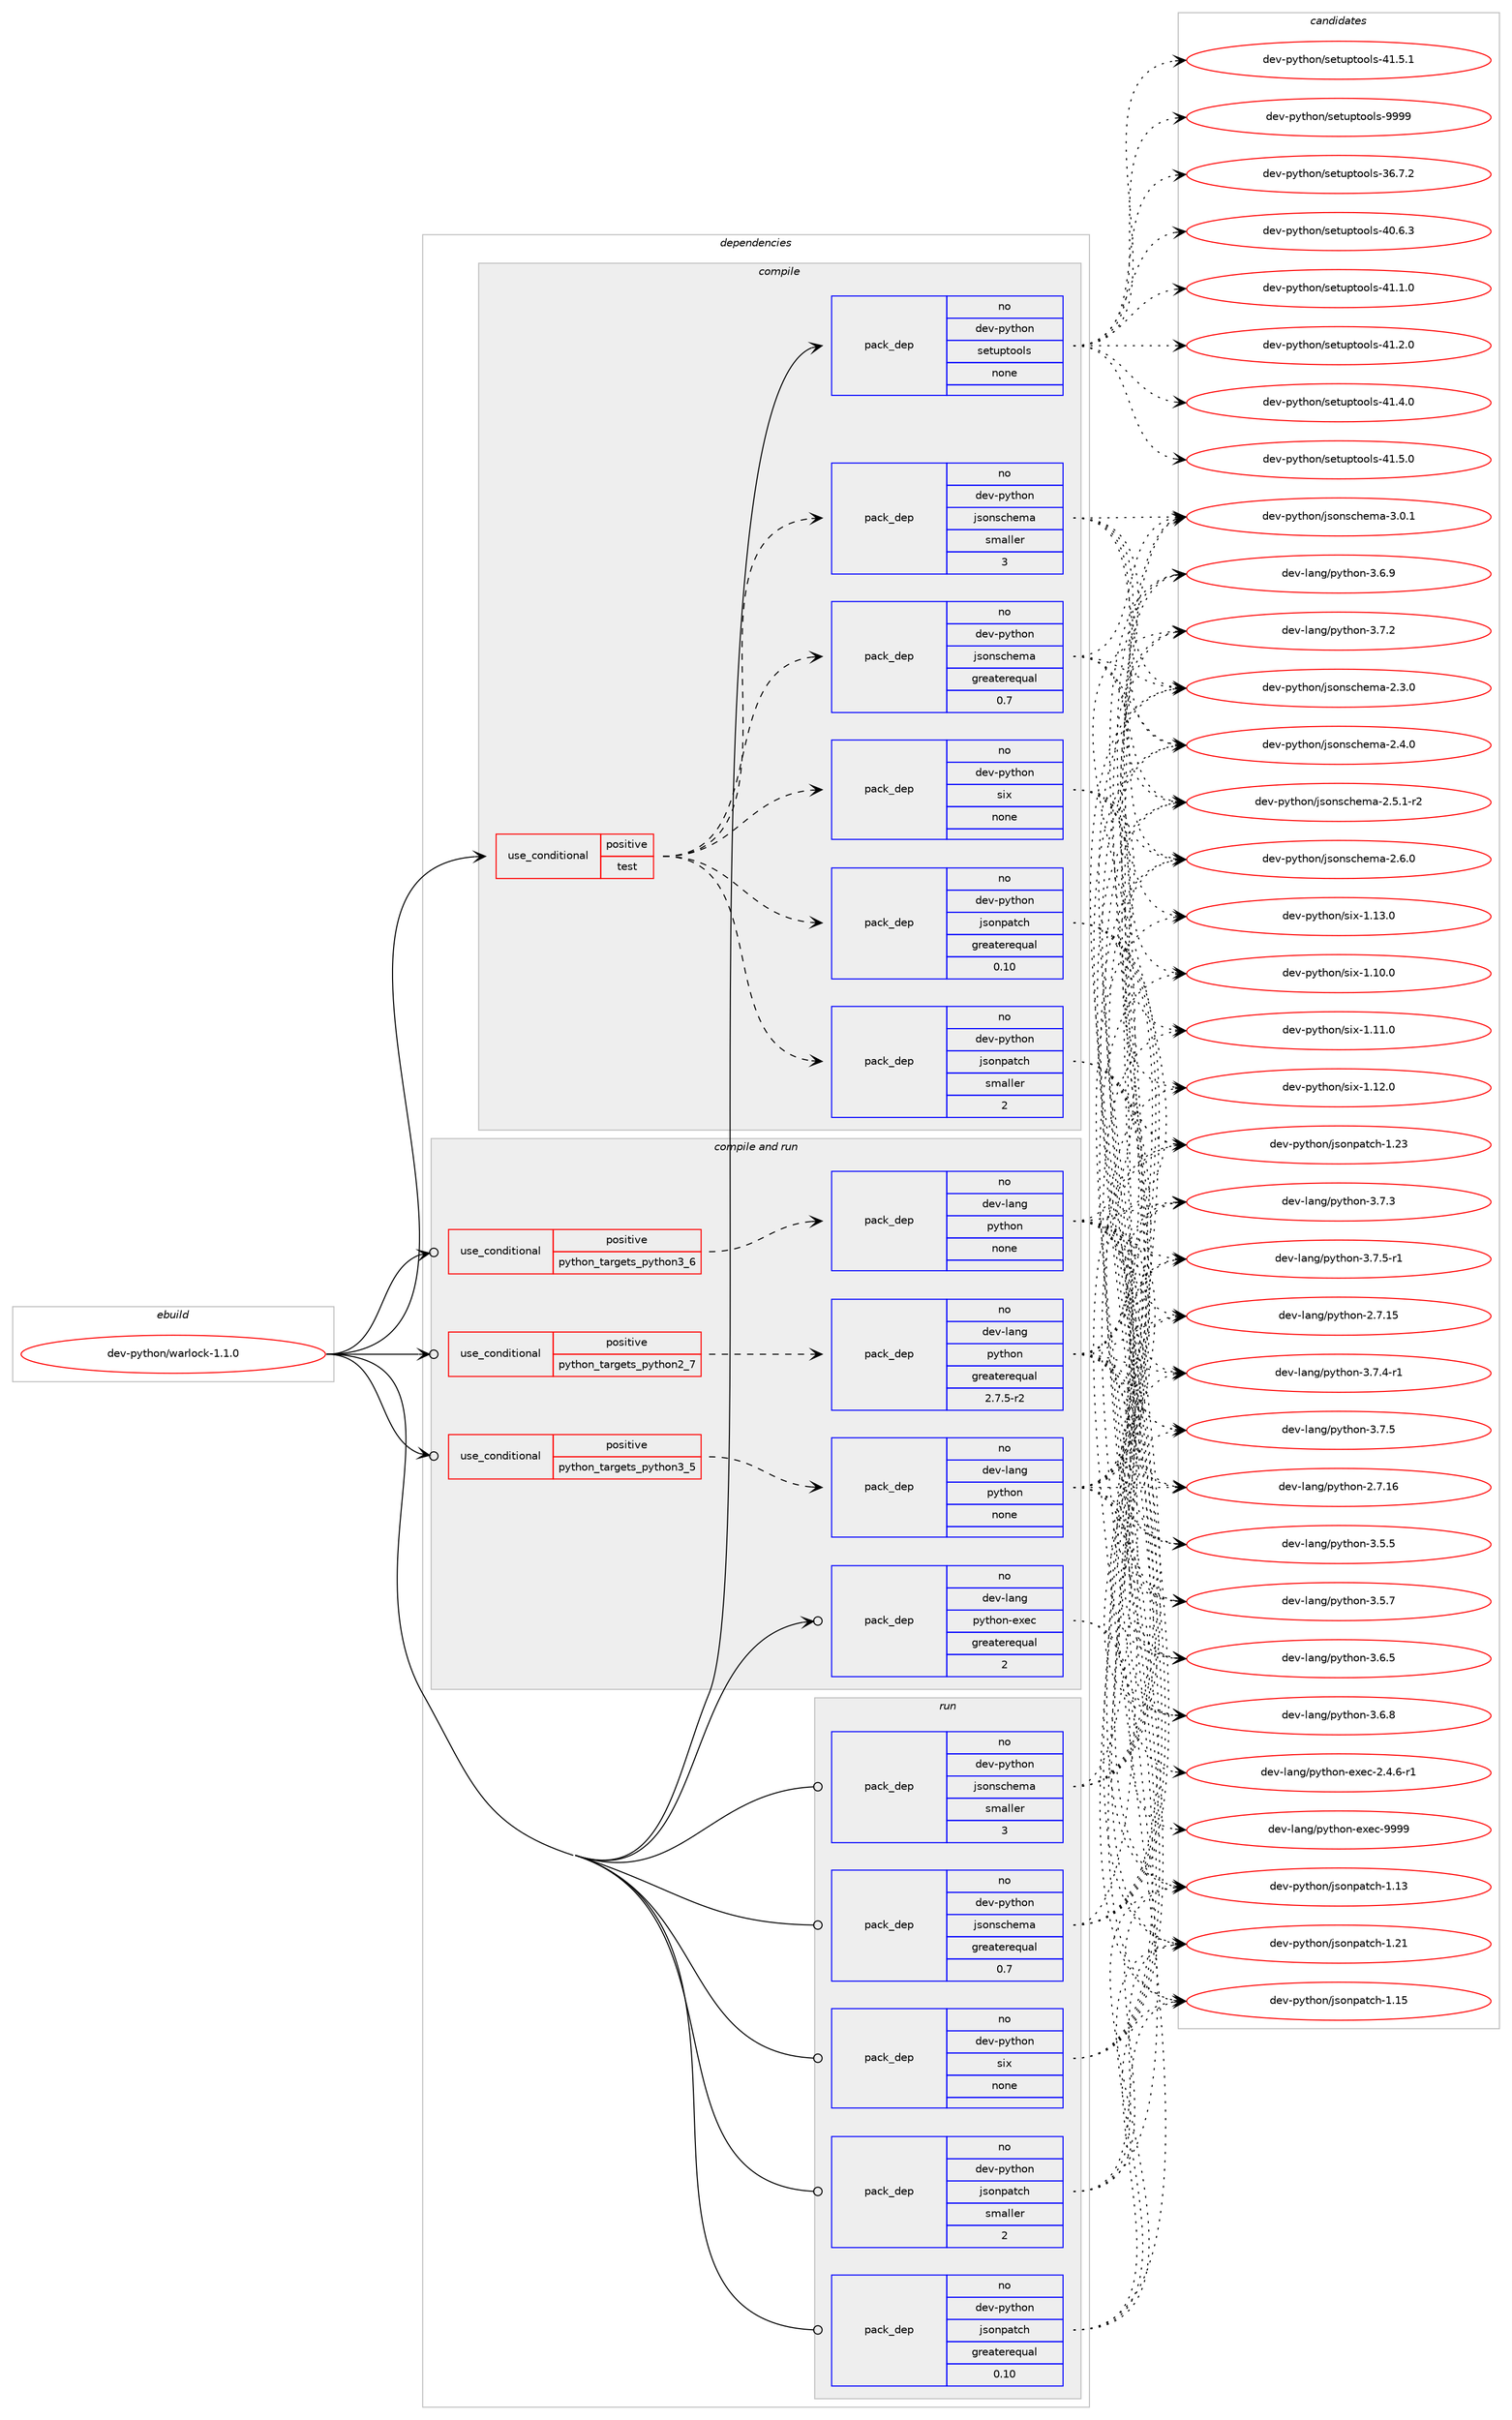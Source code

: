 digraph prolog {

# *************
# Graph options
# *************

newrank=true;
concentrate=true;
compound=true;
graph [rankdir=LR,fontname=Helvetica,fontsize=10,ranksep=1.5];#, ranksep=2.5, nodesep=0.2];
edge  [arrowhead=vee];
node  [fontname=Helvetica,fontsize=10];

# **********
# The ebuild
# **********

subgraph cluster_leftcol {
color=gray;
rank=same;
label=<<i>ebuild</i>>;
id [label="dev-python/warlock-1.1.0", color=red, width=4, href="../dev-python/warlock-1.1.0.svg"];
}

# ****************
# The dependencies
# ****************

subgraph cluster_midcol {
color=gray;
label=<<i>dependencies</i>>;
subgraph cluster_compile {
fillcolor="#eeeeee";
style=filled;
label=<<i>compile</i>>;
subgraph cond151227 {
dependency643236 [label=<<TABLE BORDER="0" CELLBORDER="1" CELLSPACING="0" CELLPADDING="4"><TR><TD ROWSPAN="3" CELLPADDING="10">use_conditional</TD></TR><TR><TD>positive</TD></TR><TR><TD>test</TD></TR></TABLE>>, shape=none, color=red];
subgraph pack480120 {
dependency643237 [label=<<TABLE BORDER="0" CELLBORDER="1" CELLSPACING="0" CELLPADDING="4" WIDTH="220"><TR><TD ROWSPAN="6" CELLPADDING="30">pack_dep</TD></TR><TR><TD WIDTH="110">no</TD></TR><TR><TD>dev-python</TD></TR><TR><TD>six</TD></TR><TR><TD>none</TD></TR><TR><TD></TD></TR></TABLE>>, shape=none, color=blue];
}
dependency643236:e -> dependency643237:w [weight=20,style="dashed",arrowhead="vee"];
subgraph pack480121 {
dependency643238 [label=<<TABLE BORDER="0" CELLBORDER="1" CELLSPACING="0" CELLPADDING="4" WIDTH="220"><TR><TD ROWSPAN="6" CELLPADDING="30">pack_dep</TD></TR><TR><TD WIDTH="110">no</TD></TR><TR><TD>dev-python</TD></TR><TR><TD>jsonpatch</TD></TR><TR><TD>greaterequal</TD></TR><TR><TD>0.10</TD></TR></TABLE>>, shape=none, color=blue];
}
dependency643236:e -> dependency643238:w [weight=20,style="dashed",arrowhead="vee"];
subgraph pack480122 {
dependency643239 [label=<<TABLE BORDER="0" CELLBORDER="1" CELLSPACING="0" CELLPADDING="4" WIDTH="220"><TR><TD ROWSPAN="6" CELLPADDING="30">pack_dep</TD></TR><TR><TD WIDTH="110">no</TD></TR><TR><TD>dev-python</TD></TR><TR><TD>jsonpatch</TD></TR><TR><TD>smaller</TD></TR><TR><TD>2</TD></TR></TABLE>>, shape=none, color=blue];
}
dependency643236:e -> dependency643239:w [weight=20,style="dashed",arrowhead="vee"];
subgraph pack480123 {
dependency643240 [label=<<TABLE BORDER="0" CELLBORDER="1" CELLSPACING="0" CELLPADDING="4" WIDTH="220"><TR><TD ROWSPAN="6" CELLPADDING="30">pack_dep</TD></TR><TR><TD WIDTH="110">no</TD></TR><TR><TD>dev-python</TD></TR><TR><TD>jsonschema</TD></TR><TR><TD>greaterequal</TD></TR><TR><TD>0.7</TD></TR></TABLE>>, shape=none, color=blue];
}
dependency643236:e -> dependency643240:w [weight=20,style="dashed",arrowhead="vee"];
subgraph pack480124 {
dependency643241 [label=<<TABLE BORDER="0" CELLBORDER="1" CELLSPACING="0" CELLPADDING="4" WIDTH="220"><TR><TD ROWSPAN="6" CELLPADDING="30">pack_dep</TD></TR><TR><TD WIDTH="110">no</TD></TR><TR><TD>dev-python</TD></TR><TR><TD>jsonschema</TD></TR><TR><TD>smaller</TD></TR><TR><TD>3</TD></TR></TABLE>>, shape=none, color=blue];
}
dependency643236:e -> dependency643241:w [weight=20,style="dashed",arrowhead="vee"];
}
id:e -> dependency643236:w [weight=20,style="solid",arrowhead="vee"];
subgraph pack480125 {
dependency643242 [label=<<TABLE BORDER="0" CELLBORDER="1" CELLSPACING="0" CELLPADDING="4" WIDTH="220"><TR><TD ROWSPAN="6" CELLPADDING="30">pack_dep</TD></TR><TR><TD WIDTH="110">no</TD></TR><TR><TD>dev-python</TD></TR><TR><TD>setuptools</TD></TR><TR><TD>none</TD></TR><TR><TD></TD></TR></TABLE>>, shape=none, color=blue];
}
id:e -> dependency643242:w [weight=20,style="solid",arrowhead="vee"];
}
subgraph cluster_compileandrun {
fillcolor="#eeeeee";
style=filled;
label=<<i>compile and run</i>>;
subgraph cond151228 {
dependency643243 [label=<<TABLE BORDER="0" CELLBORDER="1" CELLSPACING="0" CELLPADDING="4"><TR><TD ROWSPAN="3" CELLPADDING="10">use_conditional</TD></TR><TR><TD>positive</TD></TR><TR><TD>python_targets_python2_7</TD></TR></TABLE>>, shape=none, color=red];
subgraph pack480126 {
dependency643244 [label=<<TABLE BORDER="0" CELLBORDER="1" CELLSPACING="0" CELLPADDING="4" WIDTH="220"><TR><TD ROWSPAN="6" CELLPADDING="30">pack_dep</TD></TR><TR><TD WIDTH="110">no</TD></TR><TR><TD>dev-lang</TD></TR><TR><TD>python</TD></TR><TR><TD>greaterequal</TD></TR><TR><TD>2.7.5-r2</TD></TR></TABLE>>, shape=none, color=blue];
}
dependency643243:e -> dependency643244:w [weight=20,style="dashed",arrowhead="vee"];
}
id:e -> dependency643243:w [weight=20,style="solid",arrowhead="odotvee"];
subgraph cond151229 {
dependency643245 [label=<<TABLE BORDER="0" CELLBORDER="1" CELLSPACING="0" CELLPADDING="4"><TR><TD ROWSPAN="3" CELLPADDING="10">use_conditional</TD></TR><TR><TD>positive</TD></TR><TR><TD>python_targets_python3_5</TD></TR></TABLE>>, shape=none, color=red];
subgraph pack480127 {
dependency643246 [label=<<TABLE BORDER="0" CELLBORDER="1" CELLSPACING="0" CELLPADDING="4" WIDTH="220"><TR><TD ROWSPAN="6" CELLPADDING="30">pack_dep</TD></TR><TR><TD WIDTH="110">no</TD></TR><TR><TD>dev-lang</TD></TR><TR><TD>python</TD></TR><TR><TD>none</TD></TR><TR><TD></TD></TR></TABLE>>, shape=none, color=blue];
}
dependency643245:e -> dependency643246:w [weight=20,style="dashed",arrowhead="vee"];
}
id:e -> dependency643245:w [weight=20,style="solid",arrowhead="odotvee"];
subgraph cond151230 {
dependency643247 [label=<<TABLE BORDER="0" CELLBORDER="1" CELLSPACING="0" CELLPADDING="4"><TR><TD ROWSPAN="3" CELLPADDING="10">use_conditional</TD></TR><TR><TD>positive</TD></TR><TR><TD>python_targets_python3_6</TD></TR></TABLE>>, shape=none, color=red];
subgraph pack480128 {
dependency643248 [label=<<TABLE BORDER="0" CELLBORDER="1" CELLSPACING="0" CELLPADDING="4" WIDTH="220"><TR><TD ROWSPAN="6" CELLPADDING="30">pack_dep</TD></TR><TR><TD WIDTH="110">no</TD></TR><TR><TD>dev-lang</TD></TR><TR><TD>python</TD></TR><TR><TD>none</TD></TR><TR><TD></TD></TR></TABLE>>, shape=none, color=blue];
}
dependency643247:e -> dependency643248:w [weight=20,style="dashed",arrowhead="vee"];
}
id:e -> dependency643247:w [weight=20,style="solid",arrowhead="odotvee"];
subgraph pack480129 {
dependency643249 [label=<<TABLE BORDER="0" CELLBORDER="1" CELLSPACING="0" CELLPADDING="4" WIDTH="220"><TR><TD ROWSPAN="6" CELLPADDING="30">pack_dep</TD></TR><TR><TD WIDTH="110">no</TD></TR><TR><TD>dev-lang</TD></TR><TR><TD>python-exec</TD></TR><TR><TD>greaterequal</TD></TR><TR><TD>2</TD></TR></TABLE>>, shape=none, color=blue];
}
id:e -> dependency643249:w [weight=20,style="solid",arrowhead="odotvee"];
}
subgraph cluster_run {
fillcolor="#eeeeee";
style=filled;
label=<<i>run</i>>;
subgraph pack480130 {
dependency643250 [label=<<TABLE BORDER="0" CELLBORDER="1" CELLSPACING="0" CELLPADDING="4" WIDTH="220"><TR><TD ROWSPAN="6" CELLPADDING="30">pack_dep</TD></TR><TR><TD WIDTH="110">no</TD></TR><TR><TD>dev-python</TD></TR><TR><TD>jsonpatch</TD></TR><TR><TD>greaterequal</TD></TR><TR><TD>0.10</TD></TR></TABLE>>, shape=none, color=blue];
}
id:e -> dependency643250:w [weight=20,style="solid",arrowhead="odot"];
subgraph pack480131 {
dependency643251 [label=<<TABLE BORDER="0" CELLBORDER="1" CELLSPACING="0" CELLPADDING="4" WIDTH="220"><TR><TD ROWSPAN="6" CELLPADDING="30">pack_dep</TD></TR><TR><TD WIDTH="110">no</TD></TR><TR><TD>dev-python</TD></TR><TR><TD>jsonpatch</TD></TR><TR><TD>smaller</TD></TR><TR><TD>2</TD></TR></TABLE>>, shape=none, color=blue];
}
id:e -> dependency643251:w [weight=20,style="solid",arrowhead="odot"];
subgraph pack480132 {
dependency643252 [label=<<TABLE BORDER="0" CELLBORDER="1" CELLSPACING="0" CELLPADDING="4" WIDTH="220"><TR><TD ROWSPAN="6" CELLPADDING="30">pack_dep</TD></TR><TR><TD WIDTH="110">no</TD></TR><TR><TD>dev-python</TD></TR><TR><TD>jsonschema</TD></TR><TR><TD>greaterequal</TD></TR><TR><TD>0.7</TD></TR></TABLE>>, shape=none, color=blue];
}
id:e -> dependency643252:w [weight=20,style="solid",arrowhead="odot"];
subgraph pack480133 {
dependency643253 [label=<<TABLE BORDER="0" CELLBORDER="1" CELLSPACING="0" CELLPADDING="4" WIDTH="220"><TR><TD ROWSPAN="6" CELLPADDING="30">pack_dep</TD></TR><TR><TD WIDTH="110">no</TD></TR><TR><TD>dev-python</TD></TR><TR><TD>jsonschema</TD></TR><TR><TD>smaller</TD></TR><TR><TD>3</TD></TR></TABLE>>, shape=none, color=blue];
}
id:e -> dependency643253:w [weight=20,style="solid",arrowhead="odot"];
subgraph pack480134 {
dependency643254 [label=<<TABLE BORDER="0" CELLBORDER="1" CELLSPACING="0" CELLPADDING="4" WIDTH="220"><TR><TD ROWSPAN="6" CELLPADDING="30">pack_dep</TD></TR><TR><TD WIDTH="110">no</TD></TR><TR><TD>dev-python</TD></TR><TR><TD>six</TD></TR><TR><TD>none</TD></TR><TR><TD></TD></TR></TABLE>>, shape=none, color=blue];
}
id:e -> dependency643254:w [weight=20,style="solid",arrowhead="odot"];
}
}

# **************
# The candidates
# **************

subgraph cluster_choices {
rank=same;
color=gray;
label=<<i>candidates</i>>;

subgraph choice480120 {
color=black;
nodesep=1;
choice100101118451121211161041111104711510512045494649484648 [label="dev-python/six-1.10.0", color=red, width=4,href="../dev-python/six-1.10.0.svg"];
choice100101118451121211161041111104711510512045494649494648 [label="dev-python/six-1.11.0", color=red, width=4,href="../dev-python/six-1.11.0.svg"];
choice100101118451121211161041111104711510512045494649504648 [label="dev-python/six-1.12.0", color=red, width=4,href="../dev-python/six-1.12.0.svg"];
choice100101118451121211161041111104711510512045494649514648 [label="dev-python/six-1.13.0", color=red, width=4,href="../dev-python/six-1.13.0.svg"];
dependency643237:e -> choice100101118451121211161041111104711510512045494649484648:w [style=dotted,weight="100"];
dependency643237:e -> choice100101118451121211161041111104711510512045494649494648:w [style=dotted,weight="100"];
dependency643237:e -> choice100101118451121211161041111104711510512045494649504648:w [style=dotted,weight="100"];
dependency643237:e -> choice100101118451121211161041111104711510512045494649514648:w [style=dotted,weight="100"];
}
subgraph choice480121 {
color=black;
nodesep=1;
choice100101118451121211161041111104710611511111011297116991044549464951 [label="dev-python/jsonpatch-1.13", color=red, width=4,href="../dev-python/jsonpatch-1.13.svg"];
choice100101118451121211161041111104710611511111011297116991044549464953 [label="dev-python/jsonpatch-1.15", color=red, width=4,href="../dev-python/jsonpatch-1.15.svg"];
choice100101118451121211161041111104710611511111011297116991044549465049 [label="dev-python/jsonpatch-1.21", color=red, width=4,href="../dev-python/jsonpatch-1.21.svg"];
choice100101118451121211161041111104710611511111011297116991044549465051 [label="dev-python/jsonpatch-1.23", color=red, width=4,href="../dev-python/jsonpatch-1.23.svg"];
dependency643238:e -> choice100101118451121211161041111104710611511111011297116991044549464951:w [style=dotted,weight="100"];
dependency643238:e -> choice100101118451121211161041111104710611511111011297116991044549464953:w [style=dotted,weight="100"];
dependency643238:e -> choice100101118451121211161041111104710611511111011297116991044549465049:w [style=dotted,weight="100"];
dependency643238:e -> choice100101118451121211161041111104710611511111011297116991044549465051:w [style=dotted,weight="100"];
}
subgraph choice480122 {
color=black;
nodesep=1;
choice100101118451121211161041111104710611511111011297116991044549464951 [label="dev-python/jsonpatch-1.13", color=red, width=4,href="../dev-python/jsonpatch-1.13.svg"];
choice100101118451121211161041111104710611511111011297116991044549464953 [label="dev-python/jsonpatch-1.15", color=red, width=4,href="../dev-python/jsonpatch-1.15.svg"];
choice100101118451121211161041111104710611511111011297116991044549465049 [label="dev-python/jsonpatch-1.21", color=red, width=4,href="../dev-python/jsonpatch-1.21.svg"];
choice100101118451121211161041111104710611511111011297116991044549465051 [label="dev-python/jsonpatch-1.23", color=red, width=4,href="../dev-python/jsonpatch-1.23.svg"];
dependency643239:e -> choice100101118451121211161041111104710611511111011297116991044549464951:w [style=dotted,weight="100"];
dependency643239:e -> choice100101118451121211161041111104710611511111011297116991044549464953:w [style=dotted,weight="100"];
dependency643239:e -> choice100101118451121211161041111104710611511111011297116991044549465049:w [style=dotted,weight="100"];
dependency643239:e -> choice100101118451121211161041111104710611511111011297116991044549465051:w [style=dotted,weight="100"];
}
subgraph choice480123 {
color=black;
nodesep=1;
choice10010111845112121116104111110471061151111101159910410110997455046514648 [label="dev-python/jsonschema-2.3.0", color=red, width=4,href="../dev-python/jsonschema-2.3.0.svg"];
choice10010111845112121116104111110471061151111101159910410110997455046524648 [label="dev-python/jsonschema-2.4.0", color=red, width=4,href="../dev-python/jsonschema-2.4.0.svg"];
choice100101118451121211161041111104710611511111011599104101109974550465346494511450 [label="dev-python/jsonschema-2.5.1-r2", color=red, width=4,href="../dev-python/jsonschema-2.5.1-r2.svg"];
choice10010111845112121116104111110471061151111101159910410110997455046544648 [label="dev-python/jsonschema-2.6.0", color=red, width=4,href="../dev-python/jsonschema-2.6.0.svg"];
choice10010111845112121116104111110471061151111101159910410110997455146484649 [label="dev-python/jsonschema-3.0.1", color=red, width=4,href="../dev-python/jsonschema-3.0.1.svg"];
dependency643240:e -> choice10010111845112121116104111110471061151111101159910410110997455046514648:w [style=dotted,weight="100"];
dependency643240:e -> choice10010111845112121116104111110471061151111101159910410110997455046524648:w [style=dotted,weight="100"];
dependency643240:e -> choice100101118451121211161041111104710611511111011599104101109974550465346494511450:w [style=dotted,weight="100"];
dependency643240:e -> choice10010111845112121116104111110471061151111101159910410110997455046544648:w [style=dotted,weight="100"];
dependency643240:e -> choice10010111845112121116104111110471061151111101159910410110997455146484649:w [style=dotted,weight="100"];
}
subgraph choice480124 {
color=black;
nodesep=1;
choice10010111845112121116104111110471061151111101159910410110997455046514648 [label="dev-python/jsonschema-2.3.0", color=red, width=4,href="../dev-python/jsonschema-2.3.0.svg"];
choice10010111845112121116104111110471061151111101159910410110997455046524648 [label="dev-python/jsonschema-2.4.0", color=red, width=4,href="../dev-python/jsonschema-2.4.0.svg"];
choice100101118451121211161041111104710611511111011599104101109974550465346494511450 [label="dev-python/jsonschema-2.5.1-r2", color=red, width=4,href="../dev-python/jsonschema-2.5.1-r2.svg"];
choice10010111845112121116104111110471061151111101159910410110997455046544648 [label="dev-python/jsonschema-2.6.0", color=red, width=4,href="../dev-python/jsonschema-2.6.0.svg"];
choice10010111845112121116104111110471061151111101159910410110997455146484649 [label="dev-python/jsonschema-3.0.1", color=red, width=4,href="../dev-python/jsonschema-3.0.1.svg"];
dependency643241:e -> choice10010111845112121116104111110471061151111101159910410110997455046514648:w [style=dotted,weight="100"];
dependency643241:e -> choice10010111845112121116104111110471061151111101159910410110997455046524648:w [style=dotted,weight="100"];
dependency643241:e -> choice100101118451121211161041111104710611511111011599104101109974550465346494511450:w [style=dotted,weight="100"];
dependency643241:e -> choice10010111845112121116104111110471061151111101159910410110997455046544648:w [style=dotted,weight="100"];
dependency643241:e -> choice10010111845112121116104111110471061151111101159910410110997455146484649:w [style=dotted,weight="100"];
}
subgraph choice480125 {
color=black;
nodesep=1;
choice100101118451121211161041111104711510111611711211611111110811545515446554650 [label="dev-python/setuptools-36.7.2", color=red, width=4,href="../dev-python/setuptools-36.7.2.svg"];
choice100101118451121211161041111104711510111611711211611111110811545524846544651 [label="dev-python/setuptools-40.6.3", color=red, width=4,href="../dev-python/setuptools-40.6.3.svg"];
choice100101118451121211161041111104711510111611711211611111110811545524946494648 [label="dev-python/setuptools-41.1.0", color=red, width=4,href="../dev-python/setuptools-41.1.0.svg"];
choice100101118451121211161041111104711510111611711211611111110811545524946504648 [label="dev-python/setuptools-41.2.0", color=red, width=4,href="../dev-python/setuptools-41.2.0.svg"];
choice100101118451121211161041111104711510111611711211611111110811545524946524648 [label="dev-python/setuptools-41.4.0", color=red, width=4,href="../dev-python/setuptools-41.4.0.svg"];
choice100101118451121211161041111104711510111611711211611111110811545524946534648 [label="dev-python/setuptools-41.5.0", color=red, width=4,href="../dev-python/setuptools-41.5.0.svg"];
choice100101118451121211161041111104711510111611711211611111110811545524946534649 [label="dev-python/setuptools-41.5.1", color=red, width=4,href="../dev-python/setuptools-41.5.1.svg"];
choice10010111845112121116104111110471151011161171121161111111081154557575757 [label="dev-python/setuptools-9999", color=red, width=4,href="../dev-python/setuptools-9999.svg"];
dependency643242:e -> choice100101118451121211161041111104711510111611711211611111110811545515446554650:w [style=dotted,weight="100"];
dependency643242:e -> choice100101118451121211161041111104711510111611711211611111110811545524846544651:w [style=dotted,weight="100"];
dependency643242:e -> choice100101118451121211161041111104711510111611711211611111110811545524946494648:w [style=dotted,weight="100"];
dependency643242:e -> choice100101118451121211161041111104711510111611711211611111110811545524946504648:w [style=dotted,weight="100"];
dependency643242:e -> choice100101118451121211161041111104711510111611711211611111110811545524946524648:w [style=dotted,weight="100"];
dependency643242:e -> choice100101118451121211161041111104711510111611711211611111110811545524946534648:w [style=dotted,weight="100"];
dependency643242:e -> choice100101118451121211161041111104711510111611711211611111110811545524946534649:w [style=dotted,weight="100"];
dependency643242:e -> choice10010111845112121116104111110471151011161171121161111111081154557575757:w [style=dotted,weight="100"];
}
subgraph choice480126 {
color=black;
nodesep=1;
choice10010111845108971101034711212111610411111045504655464953 [label="dev-lang/python-2.7.15", color=red, width=4,href="../dev-lang/python-2.7.15.svg"];
choice10010111845108971101034711212111610411111045504655464954 [label="dev-lang/python-2.7.16", color=red, width=4,href="../dev-lang/python-2.7.16.svg"];
choice100101118451089711010347112121116104111110455146534653 [label="dev-lang/python-3.5.5", color=red, width=4,href="../dev-lang/python-3.5.5.svg"];
choice100101118451089711010347112121116104111110455146534655 [label="dev-lang/python-3.5.7", color=red, width=4,href="../dev-lang/python-3.5.7.svg"];
choice100101118451089711010347112121116104111110455146544653 [label="dev-lang/python-3.6.5", color=red, width=4,href="../dev-lang/python-3.6.5.svg"];
choice100101118451089711010347112121116104111110455146544656 [label="dev-lang/python-3.6.8", color=red, width=4,href="../dev-lang/python-3.6.8.svg"];
choice100101118451089711010347112121116104111110455146544657 [label="dev-lang/python-3.6.9", color=red, width=4,href="../dev-lang/python-3.6.9.svg"];
choice100101118451089711010347112121116104111110455146554650 [label="dev-lang/python-3.7.2", color=red, width=4,href="../dev-lang/python-3.7.2.svg"];
choice100101118451089711010347112121116104111110455146554651 [label="dev-lang/python-3.7.3", color=red, width=4,href="../dev-lang/python-3.7.3.svg"];
choice1001011184510897110103471121211161041111104551465546524511449 [label="dev-lang/python-3.7.4-r1", color=red, width=4,href="../dev-lang/python-3.7.4-r1.svg"];
choice100101118451089711010347112121116104111110455146554653 [label="dev-lang/python-3.7.5", color=red, width=4,href="../dev-lang/python-3.7.5.svg"];
choice1001011184510897110103471121211161041111104551465546534511449 [label="dev-lang/python-3.7.5-r1", color=red, width=4,href="../dev-lang/python-3.7.5-r1.svg"];
dependency643244:e -> choice10010111845108971101034711212111610411111045504655464953:w [style=dotted,weight="100"];
dependency643244:e -> choice10010111845108971101034711212111610411111045504655464954:w [style=dotted,weight="100"];
dependency643244:e -> choice100101118451089711010347112121116104111110455146534653:w [style=dotted,weight="100"];
dependency643244:e -> choice100101118451089711010347112121116104111110455146534655:w [style=dotted,weight="100"];
dependency643244:e -> choice100101118451089711010347112121116104111110455146544653:w [style=dotted,weight="100"];
dependency643244:e -> choice100101118451089711010347112121116104111110455146544656:w [style=dotted,weight="100"];
dependency643244:e -> choice100101118451089711010347112121116104111110455146544657:w [style=dotted,weight="100"];
dependency643244:e -> choice100101118451089711010347112121116104111110455146554650:w [style=dotted,weight="100"];
dependency643244:e -> choice100101118451089711010347112121116104111110455146554651:w [style=dotted,weight="100"];
dependency643244:e -> choice1001011184510897110103471121211161041111104551465546524511449:w [style=dotted,weight="100"];
dependency643244:e -> choice100101118451089711010347112121116104111110455146554653:w [style=dotted,weight="100"];
dependency643244:e -> choice1001011184510897110103471121211161041111104551465546534511449:w [style=dotted,weight="100"];
}
subgraph choice480127 {
color=black;
nodesep=1;
choice10010111845108971101034711212111610411111045504655464953 [label="dev-lang/python-2.7.15", color=red, width=4,href="../dev-lang/python-2.7.15.svg"];
choice10010111845108971101034711212111610411111045504655464954 [label="dev-lang/python-2.7.16", color=red, width=4,href="../dev-lang/python-2.7.16.svg"];
choice100101118451089711010347112121116104111110455146534653 [label="dev-lang/python-3.5.5", color=red, width=4,href="../dev-lang/python-3.5.5.svg"];
choice100101118451089711010347112121116104111110455146534655 [label="dev-lang/python-3.5.7", color=red, width=4,href="../dev-lang/python-3.5.7.svg"];
choice100101118451089711010347112121116104111110455146544653 [label="dev-lang/python-3.6.5", color=red, width=4,href="../dev-lang/python-3.6.5.svg"];
choice100101118451089711010347112121116104111110455146544656 [label="dev-lang/python-3.6.8", color=red, width=4,href="../dev-lang/python-3.6.8.svg"];
choice100101118451089711010347112121116104111110455146544657 [label="dev-lang/python-3.6.9", color=red, width=4,href="../dev-lang/python-3.6.9.svg"];
choice100101118451089711010347112121116104111110455146554650 [label="dev-lang/python-3.7.2", color=red, width=4,href="../dev-lang/python-3.7.2.svg"];
choice100101118451089711010347112121116104111110455146554651 [label="dev-lang/python-3.7.3", color=red, width=4,href="../dev-lang/python-3.7.3.svg"];
choice1001011184510897110103471121211161041111104551465546524511449 [label="dev-lang/python-3.7.4-r1", color=red, width=4,href="../dev-lang/python-3.7.4-r1.svg"];
choice100101118451089711010347112121116104111110455146554653 [label="dev-lang/python-3.7.5", color=red, width=4,href="../dev-lang/python-3.7.5.svg"];
choice1001011184510897110103471121211161041111104551465546534511449 [label="dev-lang/python-3.7.5-r1", color=red, width=4,href="../dev-lang/python-3.7.5-r1.svg"];
dependency643246:e -> choice10010111845108971101034711212111610411111045504655464953:w [style=dotted,weight="100"];
dependency643246:e -> choice10010111845108971101034711212111610411111045504655464954:w [style=dotted,weight="100"];
dependency643246:e -> choice100101118451089711010347112121116104111110455146534653:w [style=dotted,weight="100"];
dependency643246:e -> choice100101118451089711010347112121116104111110455146534655:w [style=dotted,weight="100"];
dependency643246:e -> choice100101118451089711010347112121116104111110455146544653:w [style=dotted,weight="100"];
dependency643246:e -> choice100101118451089711010347112121116104111110455146544656:w [style=dotted,weight="100"];
dependency643246:e -> choice100101118451089711010347112121116104111110455146544657:w [style=dotted,weight="100"];
dependency643246:e -> choice100101118451089711010347112121116104111110455146554650:w [style=dotted,weight="100"];
dependency643246:e -> choice100101118451089711010347112121116104111110455146554651:w [style=dotted,weight="100"];
dependency643246:e -> choice1001011184510897110103471121211161041111104551465546524511449:w [style=dotted,weight="100"];
dependency643246:e -> choice100101118451089711010347112121116104111110455146554653:w [style=dotted,weight="100"];
dependency643246:e -> choice1001011184510897110103471121211161041111104551465546534511449:w [style=dotted,weight="100"];
}
subgraph choice480128 {
color=black;
nodesep=1;
choice10010111845108971101034711212111610411111045504655464953 [label="dev-lang/python-2.7.15", color=red, width=4,href="../dev-lang/python-2.7.15.svg"];
choice10010111845108971101034711212111610411111045504655464954 [label="dev-lang/python-2.7.16", color=red, width=4,href="../dev-lang/python-2.7.16.svg"];
choice100101118451089711010347112121116104111110455146534653 [label="dev-lang/python-3.5.5", color=red, width=4,href="../dev-lang/python-3.5.5.svg"];
choice100101118451089711010347112121116104111110455146534655 [label="dev-lang/python-3.5.7", color=red, width=4,href="../dev-lang/python-3.5.7.svg"];
choice100101118451089711010347112121116104111110455146544653 [label="dev-lang/python-3.6.5", color=red, width=4,href="../dev-lang/python-3.6.5.svg"];
choice100101118451089711010347112121116104111110455146544656 [label="dev-lang/python-3.6.8", color=red, width=4,href="../dev-lang/python-3.6.8.svg"];
choice100101118451089711010347112121116104111110455146544657 [label="dev-lang/python-3.6.9", color=red, width=4,href="../dev-lang/python-3.6.9.svg"];
choice100101118451089711010347112121116104111110455146554650 [label="dev-lang/python-3.7.2", color=red, width=4,href="../dev-lang/python-3.7.2.svg"];
choice100101118451089711010347112121116104111110455146554651 [label="dev-lang/python-3.7.3", color=red, width=4,href="../dev-lang/python-3.7.3.svg"];
choice1001011184510897110103471121211161041111104551465546524511449 [label="dev-lang/python-3.7.4-r1", color=red, width=4,href="../dev-lang/python-3.7.4-r1.svg"];
choice100101118451089711010347112121116104111110455146554653 [label="dev-lang/python-3.7.5", color=red, width=4,href="../dev-lang/python-3.7.5.svg"];
choice1001011184510897110103471121211161041111104551465546534511449 [label="dev-lang/python-3.7.5-r1", color=red, width=4,href="../dev-lang/python-3.7.5-r1.svg"];
dependency643248:e -> choice10010111845108971101034711212111610411111045504655464953:w [style=dotted,weight="100"];
dependency643248:e -> choice10010111845108971101034711212111610411111045504655464954:w [style=dotted,weight="100"];
dependency643248:e -> choice100101118451089711010347112121116104111110455146534653:w [style=dotted,weight="100"];
dependency643248:e -> choice100101118451089711010347112121116104111110455146534655:w [style=dotted,weight="100"];
dependency643248:e -> choice100101118451089711010347112121116104111110455146544653:w [style=dotted,weight="100"];
dependency643248:e -> choice100101118451089711010347112121116104111110455146544656:w [style=dotted,weight="100"];
dependency643248:e -> choice100101118451089711010347112121116104111110455146544657:w [style=dotted,weight="100"];
dependency643248:e -> choice100101118451089711010347112121116104111110455146554650:w [style=dotted,weight="100"];
dependency643248:e -> choice100101118451089711010347112121116104111110455146554651:w [style=dotted,weight="100"];
dependency643248:e -> choice1001011184510897110103471121211161041111104551465546524511449:w [style=dotted,weight="100"];
dependency643248:e -> choice100101118451089711010347112121116104111110455146554653:w [style=dotted,weight="100"];
dependency643248:e -> choice1001011184510897110103471121211161041111104551465546534511449:w [style=dotted,weight="100"];
}
subgraph choice480129 {
color=black;
nodesep=1;
choice10010111845108971101034711212111610411111045101120101994550465246544511449 [label="dev-lang/python-exec-2.4.6-r1", color=red, width=4,href="../dev-lang/python-exec-2.4.6-r1.svg"];
choice10010111845108971101034711212111610411111045101120101994557575757 [label="dev-lang/python-exec-9999", color=red, width=4,href="../dev-lang/python-exec-9999.svg"];
dependency643249:e -> choice10010111845108971101034711212111610411111045101120101994550465246544511449:w [style=dotted,weight="100"];
dependency643249:e -> choice10010111845108971101034711212111610411111045101120101994557575757:w [style=dotted,weight="100"];
}
subgraph choice480130 {
color=black;
nodesep=1;
choice100101118451121211161041111104710611511111011297116991044549464951 [label="dev-python/jsonpatch-1.13", color=red, width=4,href="../dev-python/jsonpatch-1.13.svg"];
choice100101118451121211161041111104710611511111011297116991044549464953 [label="dev-python/jsonpatch-1.15", color=red, width=4,href="../dev-python/jsonpatch-1.15.svg"];
choice100101118451121211161041111104710611511111011297116991044549465049 [label="dev-python/jsonpatch-1.21", color=red, width=4,href="../dev-python/jsonpatch-1.21.svg"];
choice100101118451121211161041111104710611511111011297116991044549465051 [label="dev-python/jsonpatch-1.23", color=red, width=4,href="../dev-python/jsonpatch-1.23.svg"];
dependency643250:e -> choice100101118451121211161041111104710611511111011297116991044549464951:w [style=dotted,weight="100"];
dependency643250:e -> choice100101118451121211161041111104710611511111011297116991044549464953:w [style=dotted,weight="100"];
dependency643250:e -> choice100101118451121211161041111104710611511111011297116991044549465049:w [style=dotted,weight="100"];
dependency643250:e -> choice100101118451121211161041111104710611511111011297116991044549465051:w [style=dotted,weight="100"];
}
subgraph choice480131 {
color=black;
nodesep=1;
choice100101118451121211161041111104710611511111011297116991044549464951 [label="dev-python/jsonpatch-1.13", color=red, width=4,href="../dev-python/jsonpatch-1.13.svg"];
choice100101118451121211161041111104710611511111011297116991044549464953 [label="dev-python/jsonpatch-1.15", color=red, width=4,href="../dev-python/jsonpatch-1.15.svg"];
choice100101118451121211161041111104710611511111011297116991044549465049 [label="dev-python/jsonpatch-1.21", color=red, width=4,href="../dev-python/jsonpatch-1.21.svg"];
choice100101118451121211161041111104710611511111011297116991044549465051 [label="dev-python/jsonpatch-1.23", color=red, width=4,href="../dev-python/jsonpatch-1.23.svg"];
dependency643251:e -> choice100101118451121211161041111104710611511111011297116991044549464951:w [style=dotted,weight="100"];
dependency643251:e -> choice100101118451121211161041111104710611511111011297116991044549464953:w [style=dotted,weight="100"];
dependency643251:e -> choice100101118451121211161041111104710611511111011297116991044549465049:w [style=dotted,weight="100"];
dependency643251:e -> choice100101118451121211161041111104710611511111011297116991044549465051:w [style=dotted,weight="100"];
}
subgraph choice480132 {
color=black;
nodesep=1;
choice10010111845112121116104111110471061151111101159910410110997455046514648 [label="dev-python/jsonschema-2.3.0", color=red, width=4,href="../dev-python/jsonschema-2.3.0.svg"];
choice10010111845112121116104111110471061151111101159910410110997455046524648 [label="dev-python/jsonschema-2.4.0", color=red, width=4,href="../dev-python/jsonschema-2.4.0.svg"];
choice100101118451121211161041111104710611511111011599104101109974550465346494511450 [label="dev-python/jsonschema-2.5.1-r2", color=red, width=4,href="../dev-python/jsonschema-2.5.1-r2.svg"];
choice10010111845112121116104111110471061151111101159910410110997455046544648 [label="dev-python/jsonschema-2.6.0", color=red, width=4,href="../dev-python/jsonschema-2.6.0.svg"];
choice10010111845112121116104111110471061151111101159910410110997455146484649 [label="dev-python/jsonschema-3.0.1", color=red, width=4,href="../dev-python/jsonschema-3.0.1.svg"];
dependency643252:e -> choice10010111845112121116104111110471061151111101159910410110997455046514648:w [style=dotted,weight="100"];
dependency643252:e -> choice10010111845112121116104111110471061151111101159910410110997455046524648:w [style=dotted,weight="100"];
dependency643252:e -> choice100101118451121211161041111104710611511111011599104101109974550465346494511450:w [style=dotted,weight="100"];
dependency643252:e -> choice10010111845112121116104111110471061151111101159910410110997455046544648:w [style=dotted,weight="100"];
dependency643252:e -> choice10010111845112121116104111110471061151111101159910410110997455146484649:w [style=dotted,weight="100"];
}
subgraph choice480133 {
color=black;
nodesep=1;
choice10010111845112121116104111110471061151111101159910410110997455046514648 [label="dev-python/jsonschema-2.3.0", color=red, width=4,href="../dev-python/jsonschema-2.3.0.svg"];
choice10010111845112121116104111110471061151111101159910410110997455046524648 [label="dev-python/jsonschema-2.4.0", color=red, width=4,href="../dev-python/jsonschema-2.4.0.svg"];
choice100101118451121211161041111104710611511111011599104101109974550465346494511450 [label="dev-python/jsonschema-2.5.1-r2", color=red, width=4,href="../dev-python/jsonschema-2.5.1-r2.svg"];
choice10010111845112121116104111110471061151111101159910410110997455046544648 [label="dev-python/jsonschema-2.6.0", color=red, width=4,href="../dev-python/jsonschema-2.6.0.svg"];
choice10010111845112121116104111110471061151111101159910410110997455146484649 [label="dev-python/jsonschema-3.0.1", color=red, width=4,href="../dev-python/jsonschema-3.0.1.svg"];
dependency643253:e -> choice10010111845112121116104111110471061151111101159910410110997455046514648:w [style=dotted,weight="100"];
dependency643253:e -> choice10010111845112121116104111110471061151111101159910410110997455046524648:w [style=dotted,weight="100"];
dependency643253:e -> choice100101118451121211161041111104710611511111011599104101109974550465346494511450:w [style=dotted,weight="100"];
dependency643253:e -> choice10010111845112121116104111110471061151111101159910410110997455046544648:w [style=dotted,weight="100"];
dependency643253:e -> choice10010111845112121116104111110471061151111101159910410110997455146484649:w [style=dotted,weight="100"];
}
subgraph choice480134 {
color=black;
nodesep=1;
choice100101118451121211161041111104711510512045494649484648 [label="dev-python/six-1.10.0", color=red, width=4,href="../dev-python/six-1.10.0.svg"];
choice100101118451121211161041111104711510512045494649494648 [label="dev-python/six-1.11.0", color=red, width=4,href="../dev-python/six-1.11.0.svg"];
choice100101118451121211161041111104711510512045494649504648 [label="dev-python/six-1.12.0", color=red, width=4,href="../dev-python/six-1.12.0.svg"];
choice100101118451121211161041111104711510512045494649514648 [label="dev-python/six-1.13.0", color=red, width=4,href="../dev-python/six-1.13.0.svg"];
dependency643254:e -> choice100101118451121211161041111104711510512045494649484648:w [style=dotted,weight="100"];
dependency643254:e -> choice100101118451121211161041111104711510512045494649494648:w [style=dotted,weight="100"];
dependency643254:e -> choice100101118451121211161041111104711510512045494649504648:w [style=dotted,weight="100"];
dependency643254:e -> choice100101118451121211161041111104711510512045494649514648:w [style=dotted,weight="100"];
}
}

}
